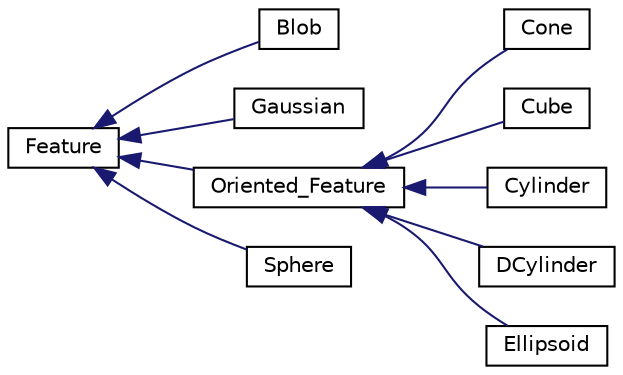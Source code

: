 digraph "Graphical Class Hierarchy"
{
  edge [fontname="Helvetica",fontsize="10",labelfontname="Helvetica",labelfontsize="10"];
  node [fontname="Helvetica",fontsize="10",shape=record];
  rankdir="LR";
  Node0 [label="Feature",height=0.2,width=0.4,color="black", fillcolor="white", style="filled",URL="$classFeature.html"];
  Node0 -> Node1 [dir="back",color="midnightblue",fontsize="10",style="solid",fontname="Helvetica"];
  Node1 [label="Blob",height=0.2,width=0.4,color="black", fillcolor="white", style="filled",URL="$classBlob.html"];
  Node0 -> Node2 [dir="back",color="midnightblue",fontsize="10",style="solid",fontname="Helvetica"];
  Node2 [label="Gaussian",height=0.2,width=0.4,color="black", fillcolor="white", style="filled",URL="$classGaussian.html"];
  Node0 -> Node3 [dir="back",color="midnightblue",fontsize="10",style="solid",fontname="Helvetica"];
  Node3 [label="Oriented_Feature",height=0.2,width=0.4,color="black", fillcolor="white", style="filled",URL="$classOriented__Feature.html"];
  Node3 -> Node4 [dir="back",color="midnightblue",fontsize="10",style="solid",fontname="Helvetica"];
  Node4 [label="Cone",height=0.2,width=0.4,color="black", fillcolor="white", style="filled",URL="$classCone.html"];
  Node3 -> Node5 [dir="back",color="midnightblue",fontsize="10",style="solid",fontname="Helvetica"];
  Node5 [label="Cube",height=0.2,width=0.4,color="black", fillcolor="white", style="filled",URL="$classCube.html"];
  Node3 -> Node6 [dir="back",color="midnightblue",fontsize="10",style="solid",fontname="Helvetica"];
  Node6 [label="Cylinder",height=0.2,width=0.4,color="black", fillcolor="white", style="filled",URL="$classCylinder.html"];
  Node3 -> Node7 [dir="back",color="midnightblue",fontsize="10",style="solid",fontname="Helvetica"];
  Node7 [label="DCylinder",height=0.2,width=0.4,color="black", fillcolor="white", style="filled",URL="$classDCylinder.html"];
  Node3 -> Node8 [dir="back",color="midnightblue",fontsize="10",style="solid",fontname="Helvetica"];
  Node8 [label="Ellipsoid",height=0.2,width=0.4,color="black", fillcolor="white", style="filled",URL="$classEllipsoid.html"];
  Node0 -> Node9 [dir="back",color="midnightblue",fontsize="10",style="solid",fontname="Helvetica"];
  Node9 [label="Sphere",height=0.2,width=0.4,color="black", fillcolor="white", style="filled",URL="$classSphere.html"];
}
